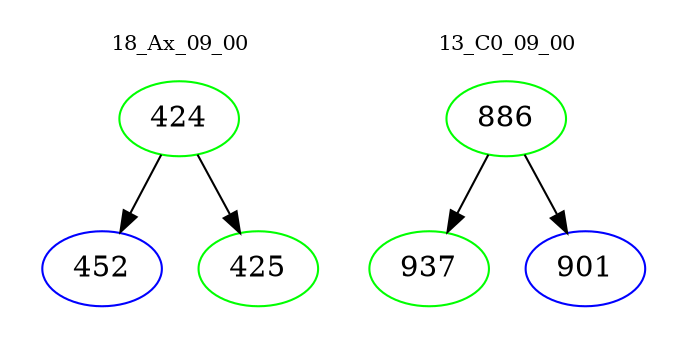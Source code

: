 digraph{
subgraph cluster_0 {
color = white
label = "18_Ax_09_00";
fontsize=10;
T0_424 [label="424", color="green"]
T0_424 -> T0_452 [color="black"]
T0_452 [label="452", color="blue"]
T0_424 -> T0_425 [color="black"]
T0_425 [label="425", color="green"]
}
subgraph cluster_1 {
color = white
label = "13_C0_09_00";
fontsize=10;
T1_886 [label="886", color="green"]
T1_886 -> T1_937 [color="black"]
T1_937 [label="937", color="green"]
T1_886 -> T1_901 [color="black"]
T1_901 [label="901", color="blue"]
}
}
